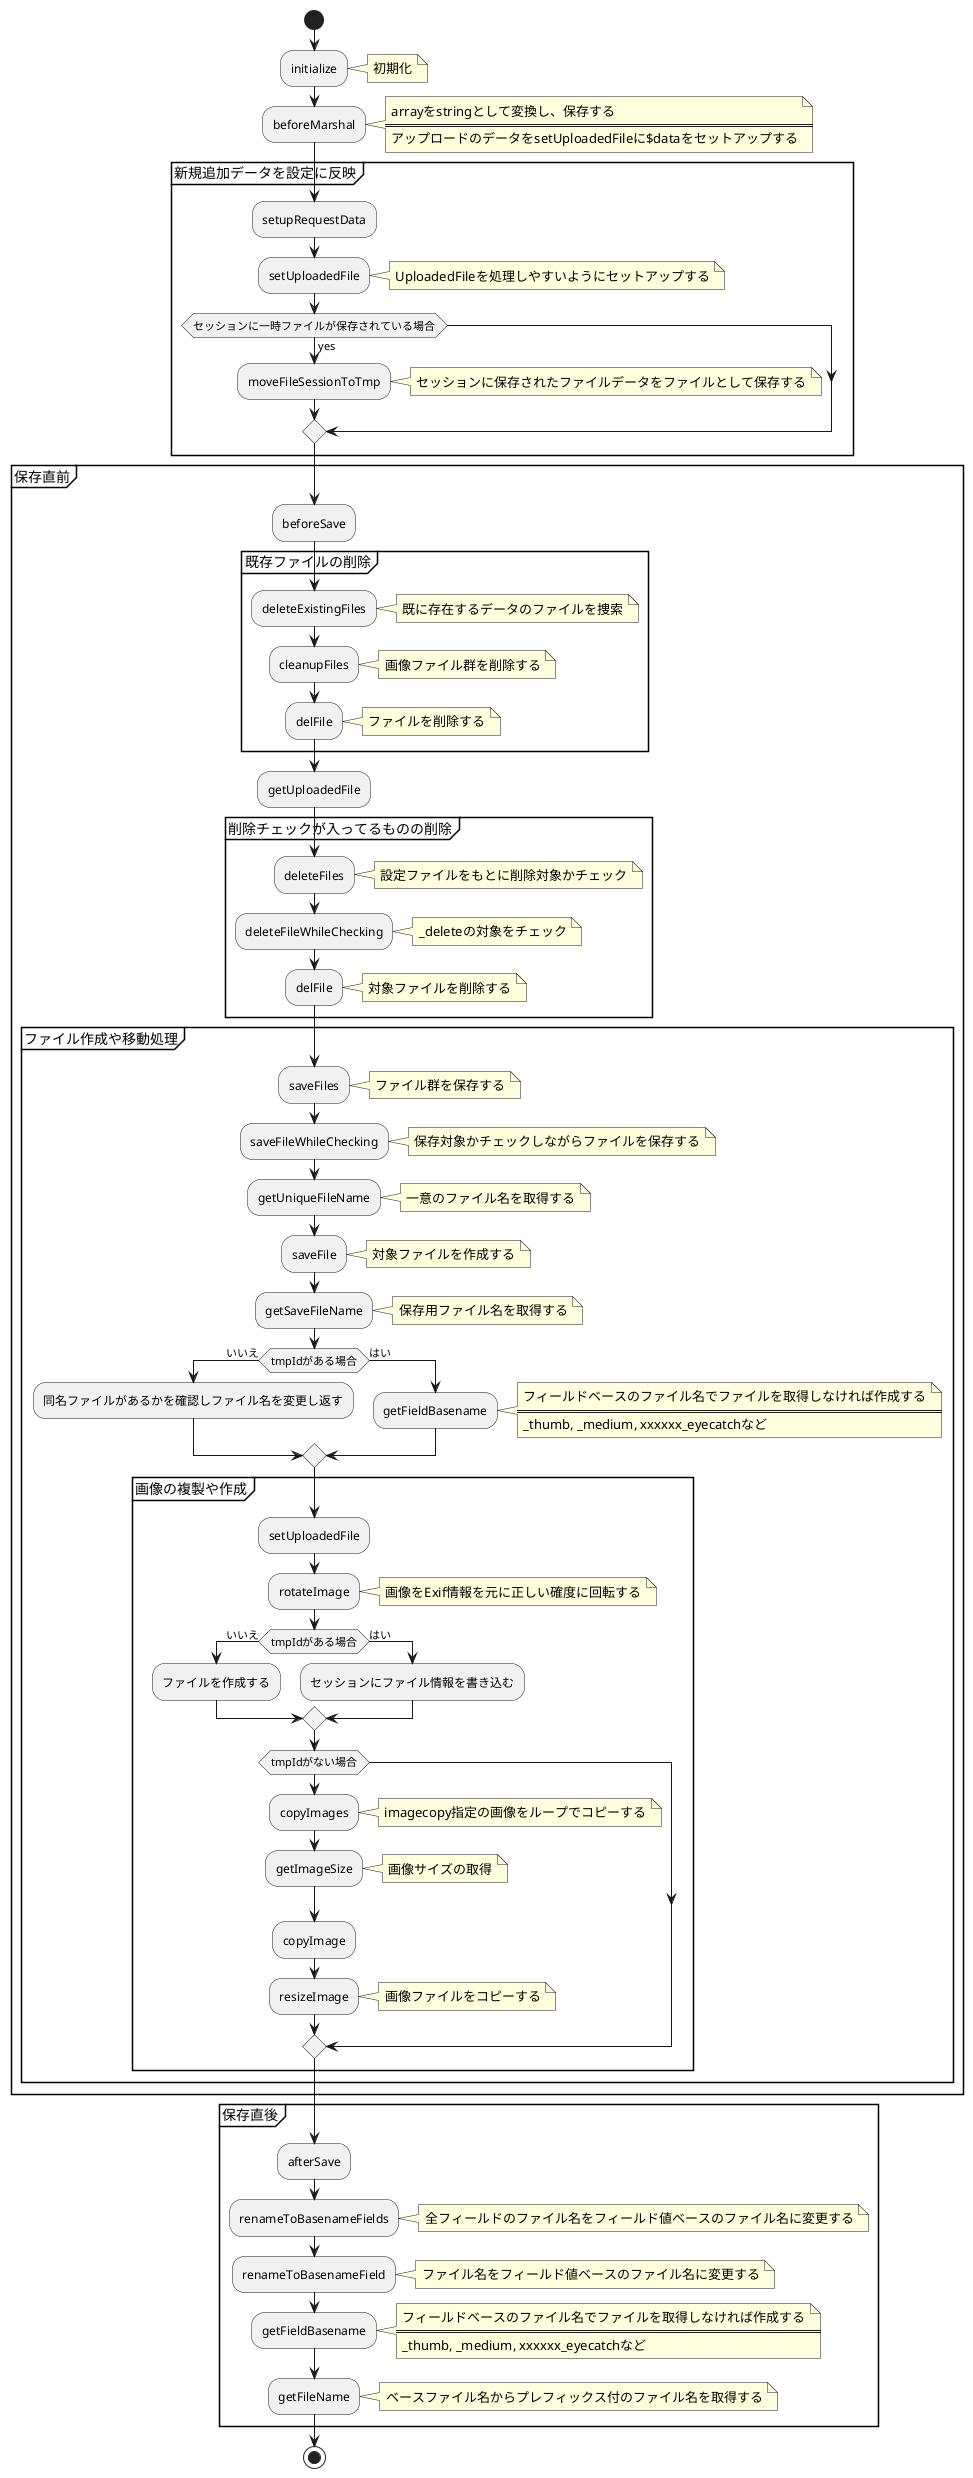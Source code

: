 @startuml

start
:initialize;
note right
    初期化
end note
:beforeMarshal;
note right
    arrayをstringとして変換し、保存する
    ====
    アップロードのデータをsetUploadedFileに$dataをセットアップする
end note
group 新規追加データを設定に反映
:setupRequestData;
:setUploadedFile;
note right
    UploadedFileを処理しやすいようにセットアップする
end note
if (セッションに一時ファイルが保存されている場合) then (yes)
    :moveFileSessionToTmp;
    note right
    セッションに保存されたファイルデータをファイルとして保存する
    end note
endif
end group
group 保存直前
:beforeSave;
group 既存ファイルの削除
:deleteExistingFiles;
note right
    既に存在するデータのファイルを捜索
end note
:cleanupFiles;
note right
    画像ファイル群を削除する
end note
:delFile;
note right
    ファイルを削除する
end note
end group
:getUploadedFile;
group 削除チェックが入ってるものの削除
:deleteFiles;
note right
    設定ファイルをもとに削除対象かチェック
end note
:deleteFileWhileChecking;
note right
    _deleteの対象をチェック
end note
:delFile;
note right
    対象ファイルを削除する
end note
end group
group ファイル作成や移動処理
:saveFiles;
note right
    ファイル群を保存する
end note
:saveFileWhileChecking;
note right
    保存対象かチェックしながらファイルを保存する
end note
:getUniqueFileName;
note right
    一意のファイル名を取得する
end note
:saveFile;
note right
    対象ファイルを作成する
end note
:getSaveFileName;
note right
    保存用ファイル名を取得する
end note
if (tmpIdがある場合) then (いいえ)
    :同名ファイルがあるかを確認しファイル名を変更し返す;
else (はい)
    :getFieldBasename;
    note right
        フィールドベースのファイル名でファイルを取得しなければ作成する
        ====
        _thumb, _medium, xxxxxx_eyecatchなど
    end note
endif
group 画像の複製や作成
:setUploadedFile;
:rotateImage;
note right
    画像をExif情報を元に正しい確度に回転する
end note
if (tmpIdがある場合) then (いいえ)
    :ファイルを作成する;
else (はい)
    :セッションにファイル情報を書き込む;
endif
if (tmpIdがない場合)
    :copyImages;
    note right
        imagecopy指定の画像をループでコピーする
    end note
    :getImageSize;
    note right
        画像サイズの取得
    end note
    :copyImage;
    :resizeImage;
    note right
        画像ファイルをコピーする
    end note
endif
end group
end group
end group
group 保存直後
:afterSave;
:renameToBasenameFields;
note right
    全フィールドのファイル名をフィールド値ベースのファイル名に変更する
end note
:renameToBasenameField;
note right
    ファイル名をフィールド値ベースのファイル名に変更する
end note
:getFieldBasename;
note right
    フィールドベースのファイル名でファイルを取得しなければ作成する
    ====
    _thumb, _medium, xxxxxx_eyecatchなど
end note
:getFileName;
    note right
        ベースファイル名からプレフィックス付のファイル名を取得する
    end note
end group
stop
@enduml